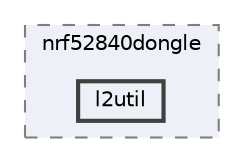 digraph "/home/mj/Desktop/IoT-Chat-Digitalization/Dongle/gnrc_border_router/bin/nrf52840dongle/l2util"
{
 // LATEX_PDF_SIZE
  bgcolor="transparent";
  edge [fontname=Helvetica,fontsize=10,labelfontname=Helvetica,labelfontsize=10];
  node [fontname=Helvetica,fontsize=10,shape=box,height=0.2,width=0.4];
  compound=true
  subgraph clusterdir_9941f7556d96a0e17fefe82cd217bc3a {
    graph [ bgcolor="#edf0f7", pencolor="grey50", label="nrf52840dongle", fontname=Helvetica,fontsize=10 style="filled,dashed", URL="dir_9941f7556d96a0e17fefe82cd217bc3a.html",tooltip=""]
  dir_788808e789713f6e863dd37d2578fac7 [label="l2util", fillcolor="#edf0f7", color="grey25", style="filled,bold", URL="dir_788808e789713f6e863dd37d2578fac7.html",tooltip=""];
  }
}
